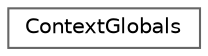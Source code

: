 digraph "Graphical Class Hierarchy"
{
 // INTERACTIVE_SVG=YES
 // LATEX_PDF_SIZE
  bgcolor="transparent";
  edge [fontname=Helvetica,fontsize=10,labelfontname=Helvetica,labelfontsize=10];
  node [fontname=Helvetica,fontsize=10,shape=box,height=0.2,width=0.4];
  rankdir="LR";
  Node0 [id="Node000000",label="ContextGlobals",height=0.2,width=0.4,color="grey40", fillcolor="white", style="filled",URL="$d5/d87/struct_context_globals.html",tooltip=" "];
}
